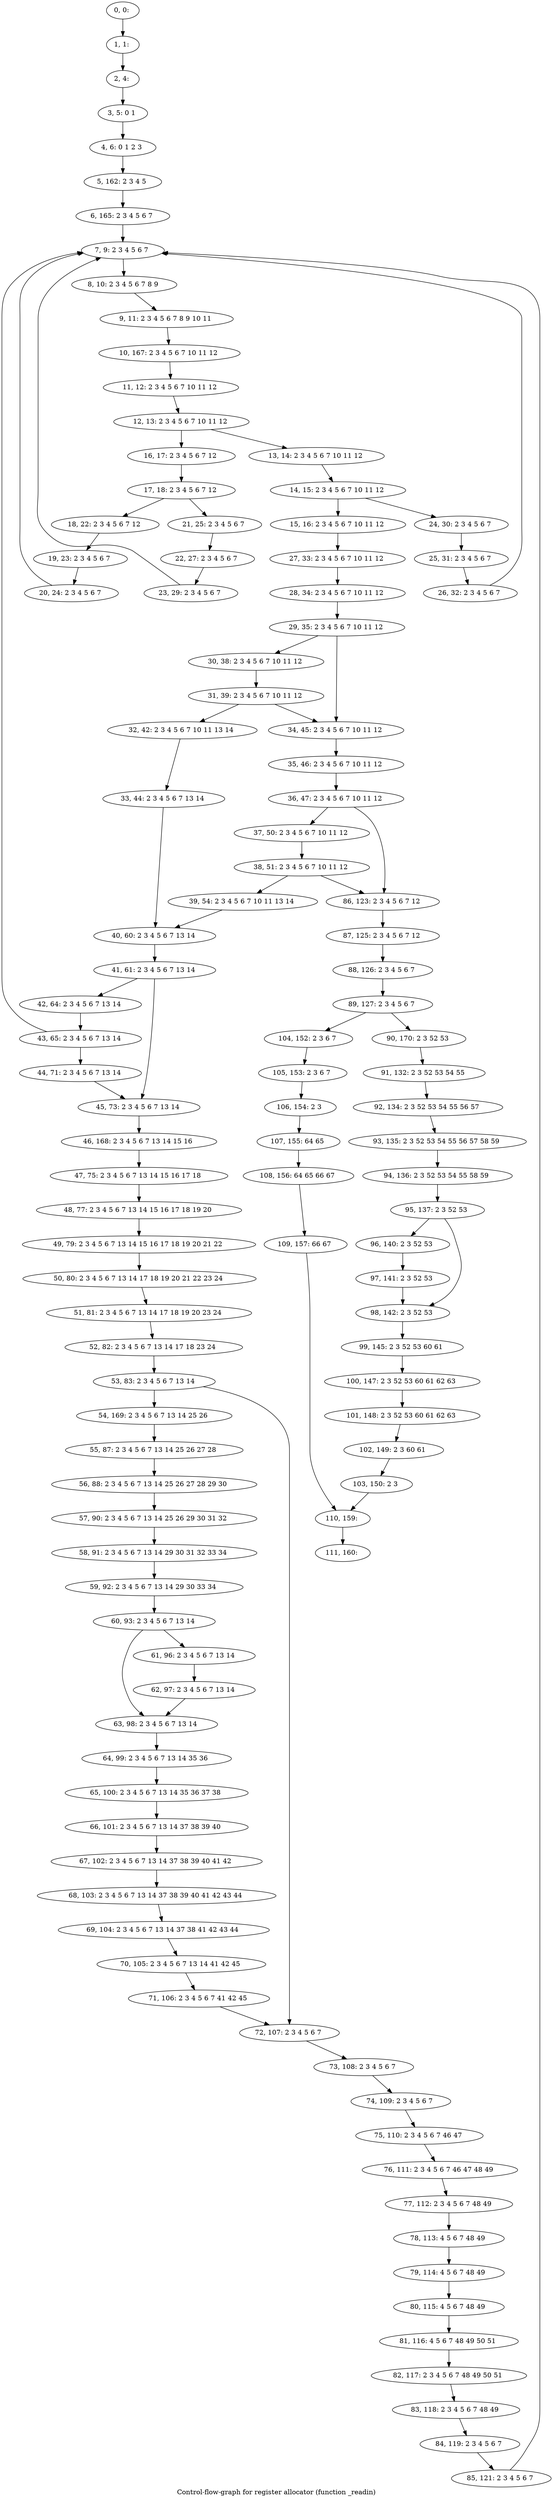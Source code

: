 digraph G {
graph [label="Control-flow-graph for register allocator (function _readin)"]
0[label="0, 0: "];
1[label="1, 1: "];
2[label="2, 4: "];
3[label="3, 5: 0 1 "];
4[label="4, 6: 0 1 2 3 "];
5[label="5, 162: 2 3 4 5 "];
6[label="6, 165: 2 3 4 5 6 7 "];
7[label="7, 9: 2 3 4 5 6 7 "];
8[label="8, 10: 2 3 4 5 6 7 8 9 "];
9[label="9, 11: 2 3 4 5 6 7 8 9 10 11 "];
10[label="10, 167: 2 3 4 5 6 7 10 11 12 "];
11[label="11, 12: 2 3 4 5 6 7 10 11 12 "];
12[label="12, 13: 2 3 4 5 6 7 10 11 12 "];
13[label="13, 14: 2 3 4 5 6 7 10 11 12 "];
14[label="14, 15: 2 3 4 5 6 7 10 11 12 "];
15[label="15, 16: 2 3 4 5 6 7 10 11 12 "];
16[label="16, 17: 2 3 4 5 6 7 12 "];
17[label="17, 18: 2 3 4 5 6 7 12 "];
18[label="18, 22: 2 3 4 5 6 7 12 "];
19[label="19, 23: 2 3 4 5 6 7 "];
20[label="20, 24: 2 3 4 5 6 7 "];
21[label="21, 25: 2 3 4 5 6 7 "];
22[label="22, 27: 2 3 4 5 6 7 "];
23[label="23, 29: 2 3 4 5 6 7 "];
24[label="24, 30: 2 3 4 5 6 7 "];
25[label="25, 31: 2 3 4 5 6 7 "];
26[label="26, 32: 2 3 4 5 6 7 "];
27[label="27, 33: 2 3 4 5 6 7 10 11 12 "];
28[label="28, 34: 2 3 4 5 6 7 10 11 12 "];
29[label="29, 35: 2 3 4 5 6 7 10 11 12 "];
30[label="30, 38: 2 3 4 5 6 7 10 11 12 "];
31[label="31, 39: 2 3 4 5 6 7 10 11 12 "];
32[label="32, 42: 2 3 4 5 6 7 10 11 13 14 "];
33[label="33, 44: 2 3 4 5 6 7 13 14 "];
34[label="34, 45: 2 3 4 5 6 7 10 11 12 "];
35[label="35, 46: 2 3 4 5 6 7 10 11 12 "];
36[label="36, 47: 2 3 4 5 6 7 10 11 12 "];
37[label="37, 50: 2 3 4 5 6 7 10 11 12 "];
38[label="38, 51: 2 3 4 5 6 7 10 11 12 "];
39[label="39, 54: 2 3 4 5 6 7 10 11 13 14 "];
40[label="40, 60: 2 3 4 5 6 7 13 14 "];
41[label="41, 61: 2 3 4 5 6 7 13 14 "];
42[label="42, 64: 2 3 4 5 6 7 13 14 "];
43[label="43, 65: 2 3 4 5 6 7 13 14 "];
44[label="44, 71: 2 3 4 5 6 7 13 14 "];
45[label="45, 73: 2 3 4 5 6 7 13 14 "];
46[label="46, 168: 2 3 4 5 6 7 13 14 15 16 "];
47[label="47, 75: 2 3 4 5 6 7 13 14 15 16 17 18 "];
48[label="48, 77: 2 3 4 5 6 7 13 14 15 16 17 18 19 20 "];
49[label="49, 79: 2 3 4 5 6 7 13 14 15 16 17 18 19 20 21 22 "];
50[label="50, 80: 2 3 4 5 6 7 13 14 17 18 19 20 21 22 23 24 "];
51[label="51, 81: 2 3 4 5 6 7 13 14 17 18 19 20 23 24 "];
52[label="52, 82: 2 3 4 5 6 7 13 14 17 18 23 24 "];
53[label="53, 83: 2 3 4 5 6 7 13 14 "];
54[label="54, 169: 2 3 4 5 6 7 13 14 25 26 "];
55[label="55, 87: 2 3 4 5 6 7 13 14 25 26 27 28 "];
56[label="56, 88: 2 3 4 5 6 7 13 14 25 26 27 28 29 30 "];
57[label="57, 90: 2 3 4 5 6 7 13 14 25 26 29 30 31 32 "];
58[label="58, 91: 2 3 4 5 6 7 13 14 29 30 31 32 33 34 "];
59[label="59, 92: 2 3 4 5 6 7 13 14 29 30 33 34 "];
60[label="60, 93: 2 3 4 5 6 7 13 14 "];
61[label="61, 96: 2 3 4 5 6 7 13 14 "];
62[label="62, 97: 2 3 4 5 6 7 13 14 "];
63[label="63, 98: 2 3 4 5 6 7 13 14 "];
64[label="64, 99: 2 3 4 5 6 7 13 14 35 36 "];
65[label="65, 100: 2 3 4 5 6 7 13 14 35 36 37 38 "];
66[label="66, 101: 2 3 4 5 6 7 13 14 37 38 39 40 "];
67[label="67, 102: 2 3 4 5 6 7 13 14 37 38 39 40 41 42 "];
68[label="68, 103: 2 3 4 5 6 7 13 14 37 38 39 40 41 42 43 44 "];
69[label="69, 104: 2 3 4 5 6 7 13 14 37 38 41 42 43 44 "];
70[label="70, 105: 2 3 4 5 6 7 13 14 41 42 45 "];
71[label="71, 106: 2 3 4 5 6 7 41 42 45 "];
72[label="72, 107: 2 3 4 5 6 7 "];
73[label="73, 108: 2 3 4 5 6 7 "];
74[label="74, 109: 2 3 4 5 6 7 "];
75[label="75, 110: 2 3 4 5 6 7 46 47 "];
76[label="76, 111: 2 3 4 5 6 7 46 47 48 49 "];
77[label="77, 112: 2 3 4 5 6 7 48 49 "];
78[label="78, 113: 4 5 6 7 48 49 "];
79[label="79, 114: 4 5 6 7 48 49 "];
80[label="80, 115: 4 5 6 7 48 49 "];
81[label="81, 116: 4 5 6 7 48 49 50 51 "];
82[label="82, 117: 2 3 4 5 6 7 48 49 50 51 "];
83[label="83, 118: 2 3 4 5 6 7 48 49 "];
84[label="84, 119: 2 3 4 5 6 7 "];
85[label="85, 121: 2 3 4 5 6 7 "];
86[label="86, 123: 2 3 4 5 6 7 12 "];
87[label="87, 125: 2 3 4 5 6 7 12 "];
88[label="88, 126: 2 3 4 5 6 7 "];
89[label="89, 127: 2 3 4 5 6 7 "];
90[label="90, 170: 2 3 52 53 "];
91[label="91, 132: 2 3 52 53 54 55 "];
92[label="92, 134: 2 3 52 53 54 55 56 57 "];
93[label="93, 135: 2 3 52 53 54 55 56 57 58 59 "];
94[label="94, 136: 2 3 52 53 54 55 58 59 "];
95[label="95, 137: 2 3 52 53 "];
96[label="96, 140: 2 3 52 53 "];
97[label="97, 141: 2 3 52 53 "];
98[label="98, 142: 2 3 52 53 "];
99[label="99, 145: 2 3 52 53 60 61 "];
100[label="100, 147: 2 3 52 53 60 61 62 63 "];
101[label="101, 148: 2 3 52 53 60 61 62 63 "];
102[label="102, 149: 2 3 60 61 "];
103[label="103, 150: 2 3 "];
104[label="104, 152: 2 3 6 7 "];
105[label="105, 153: 2 3 6 7 "];
106[label="106, 154: 2 3 "];
107[label="107, 155: 64 65 "];
108[label="108, 156: 64 65 66 67 "];
109[label="109, 157: 66 67 "];
110[label="110, 159: "];
111[label="111, 160: "];
0->1 ;
1->2 ;
2->3 ;
3->4 ;
4->5 ;
5->6 ;
6->7 ;
7->8 ;
8->9 ;
9->10 ;
10->11 ;
11->12 ;
12->13 ;
12->16 ;
13->14 ;
14->15 ;
14->24 ;
15->27 ;
16->17 ;
17->18 ;
17->21 ;
18->19 ;
19->20 ;
20->7 ;
21->22 ;
22->23 ;
23->7 ;
24->25 ;
25->26 ;
26->7 ;
27->28 ;
28->29 ;
29->30 ;
29->34 ;
30->31 ;
31->32 ;
31->34 ;
32->33 ;
33->40 ;
34->35 ;
35->36 ;
36->37 ;
36->86 ;
37->38 ;
38->39 ;
38->86 ;
39->40 ;
40->41 ;
41->42 ;
41->45 ;
42->43 ;
43->44 ;
43->7 ;
44->45 ;
45->46 ;
46->47 ;
47->48 ;
48->49 ;
49->50 ;
50->51 ;
51->52 ;
52->53 ;
53->54 ;
53->72 ;
54->55 ;
55->56 ;
56->57 ;
57->58 ;
58->59 ;
59->60 ;
60->61 ;
60->63 ;
61->62 ;
62->63 ;
63->64 ;
64->65 ;
65->66 ;
66->67 ;
67->68 ;
68->69 ;
69->70 ;
70->71 ;
71->72 ;
72->73 ;
73->74 ;
74->75 ;
75->76 ;
76->77 ;
77->78 ;
78->79 ;
79->80 ;
80->81 ;
81->82 ;
82->83 ;
83->84 ;
84->85 ;
85->7 ;
86->87 ;
87->88 ;
88->89 ;
89->90 ;
89->104 ;
90->91 ;
91->92 ;
92->93 ;
93->94 ;
94->95 ;
95->96 ;
95->98 ;
96->97 ;
97->98 ;
98->99 ;
99->100 ;
100->101 ;
101->102 ;
102->103 ;
103->110 ;
104->105 ;
105->106 ;
106->107 ;
107->108 ;
108->109 ;
109->110 ;
110->111 ;
}
